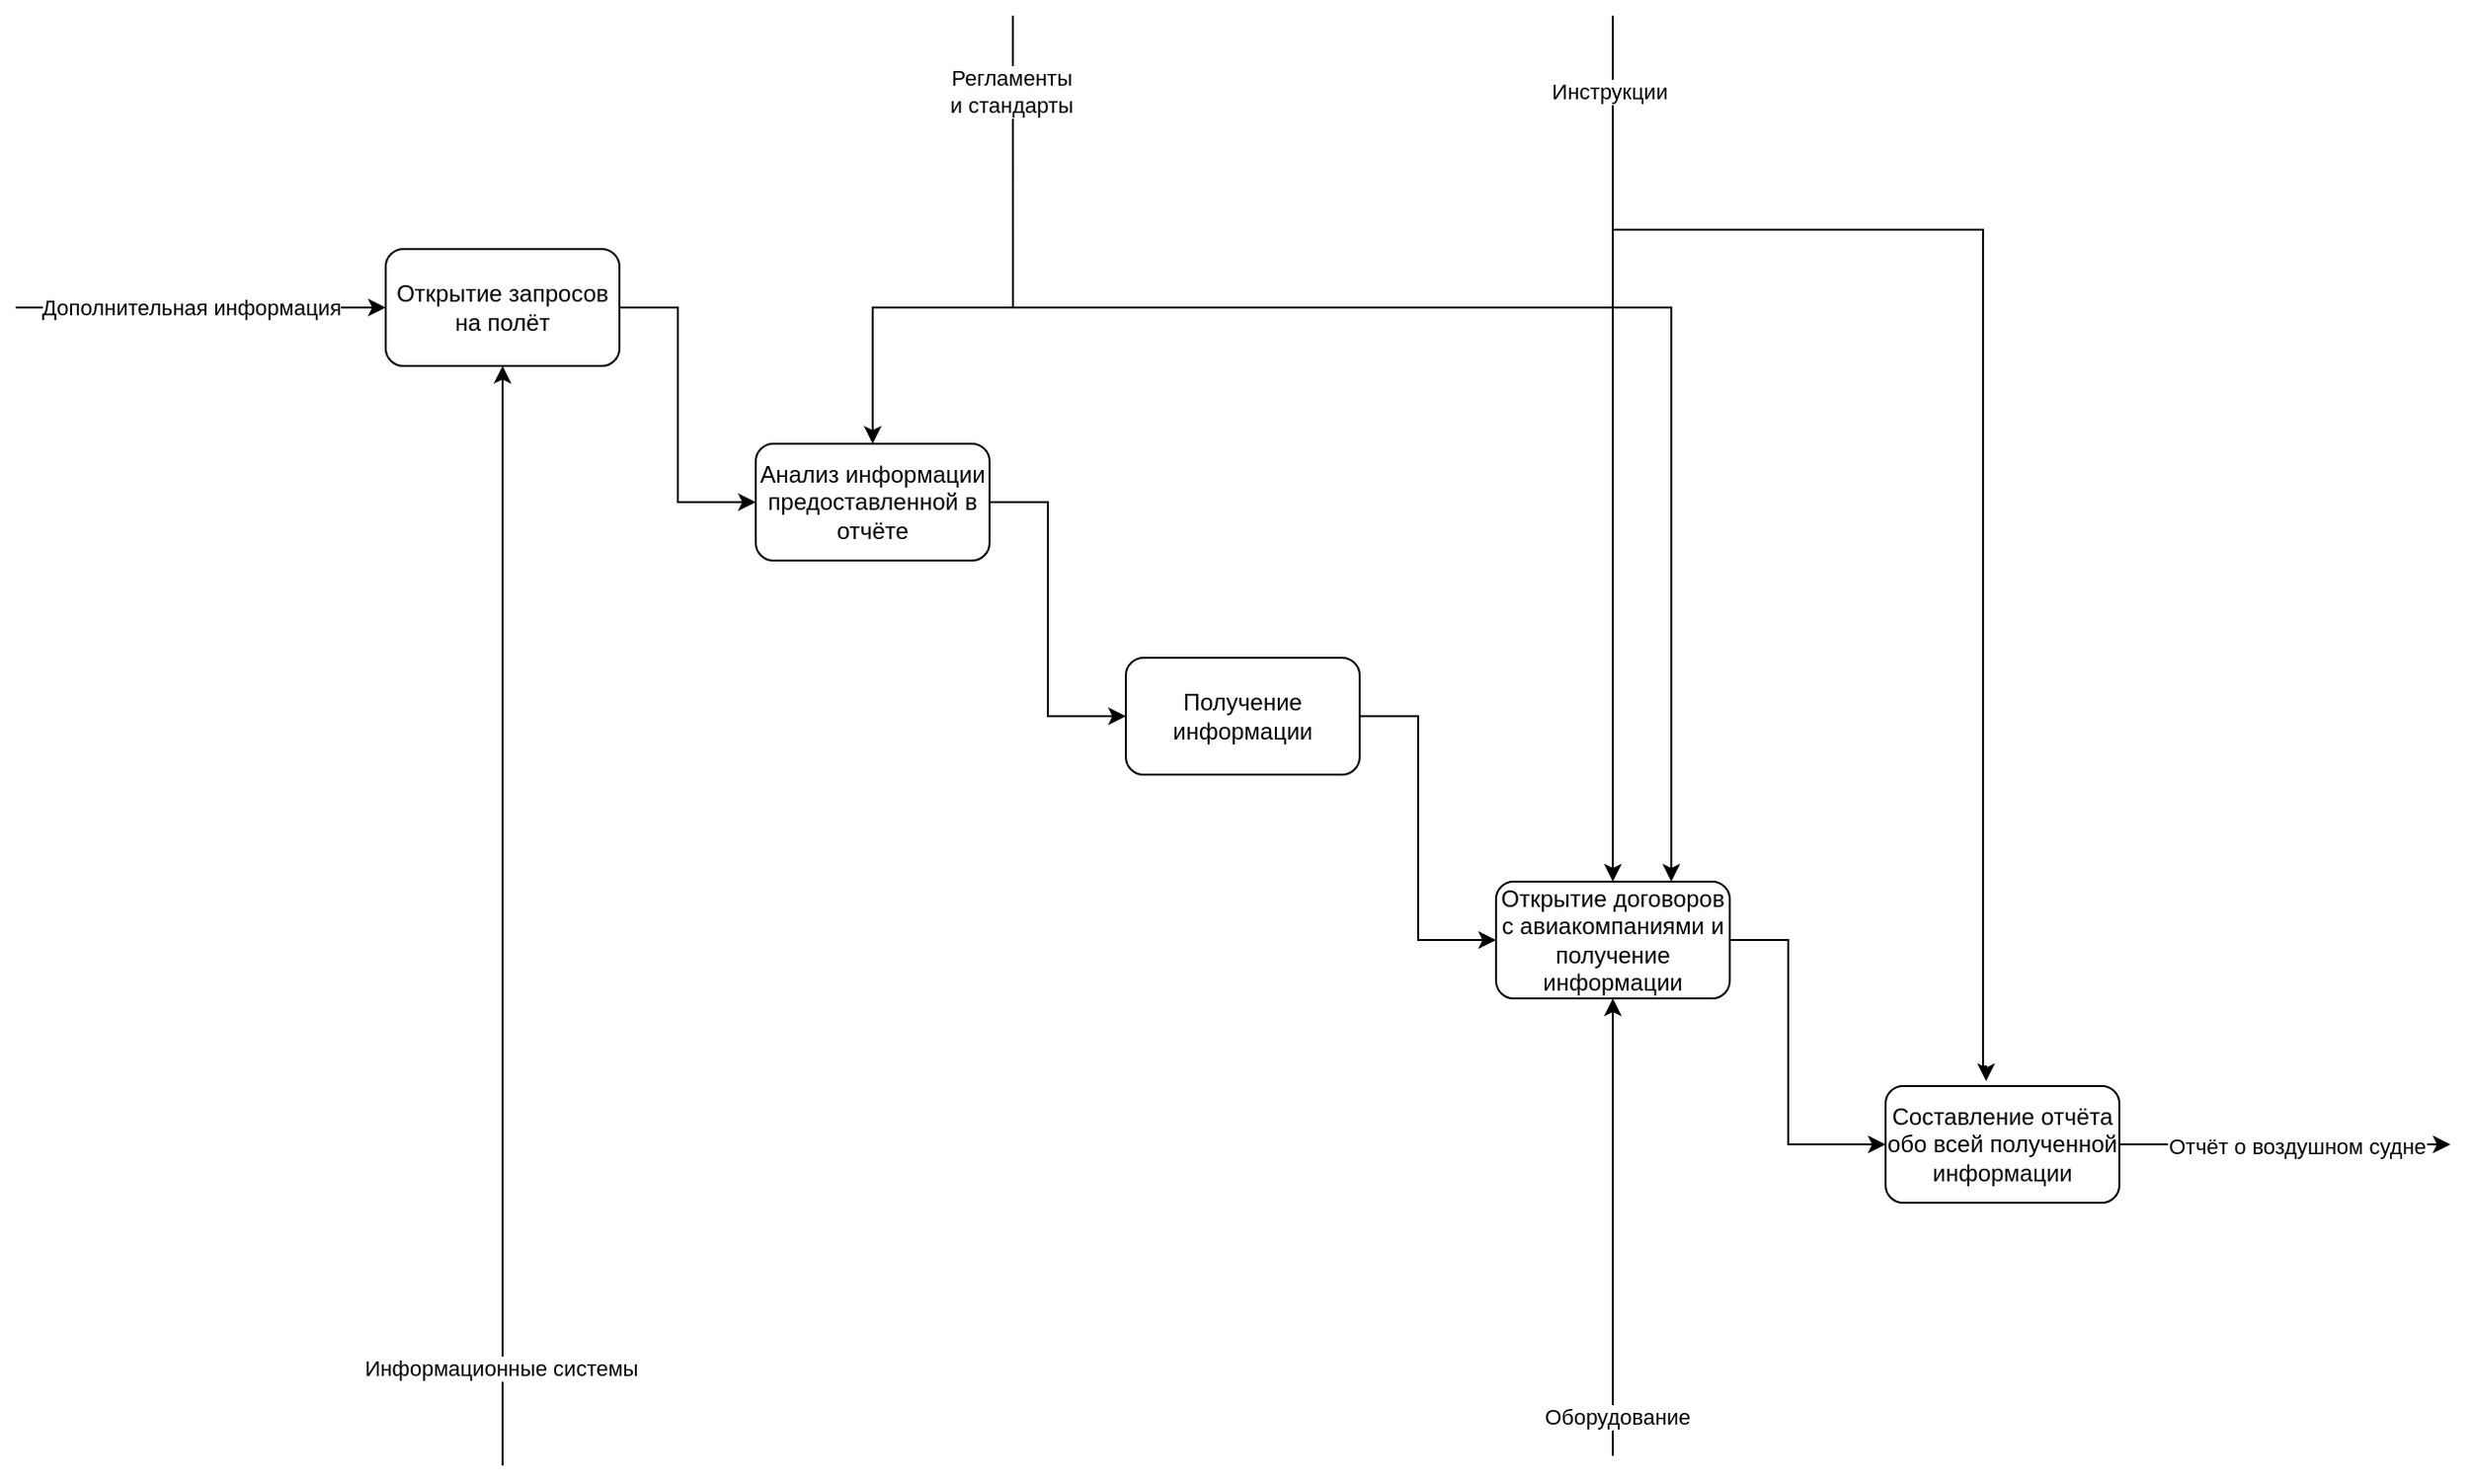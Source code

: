 <mxfile version="26.1.3">
  <diagram name="Страница — 1" id="bfli_E8VYjx5Wy3c4E3M">
    <mxGraphModel dx="1489" dy="819" grid="1" gridSize="10" guides="1" tooltips="1" connect="1" arrows="1" fold="1" page="1" pageScale="1" pageWidth="827" pageHeight="1169" math="0" shadow="0">
      <root>
        <mxCell id="0" />
        <mxCell id="1" parent="0" />
        <mxCell id="32de5KA1GBCsstse2NDn-1" value="" style="endArrow=classic;html=1;rounded=0;" edge="1" parent="1" target="32de5KA1GBCsstse2NDn-2">
          <mxGeometry width="50" height="50" relative="1" as="geometry">
            <mxPoint x="40" y="260" as="sourcePoint" />
            <mxPoint x="220" y="260" as="targetPoint" />
          </mxGeometry>
        </mxCell>
        <mxCell id="32de5KA1GBCsstse2NDn-3" value="Дополнительная информация" style="edgeLabel;html=1;align=center;verticalAlign=middle;resizable=0;points=[];" vertex="1" connectable="0" parent="32de5KA1GBCsstse2NDn-1">
          <mxGeometry x="-0.317" y="2" relative="1" as="geometry">
            <mxPoint x="25" y="2" as="offset" />
          </mxGeometry>
        </mxCell>
        <mxCell id="32de5KA1GBCsstse2NDn-5" value="" style="edgeStyle=orthogonalEdgeStyle;rounded=0;orthogonalLoop=1;jettySize=auto;html=1;exitX=1;exitY=0.5;exitDx=0;exitDy=0;" edge="1" parent="1" source="32de5KA1GBCsstse2NDn-2" target="32de5KA1GBCsstse2NDn-4">
          <mxGeometry relative="1" as="geometry">
            <Array as="points">
              <mxPoint x="380" y="260" />
              <mxPoint x="380" y="360" />
            </Array>
          </mxGeometry>
        </mxCell>
        <mxCell id="32de5KA1GBCsstse2NDn-2" value="Открытие запросов на полёт" style="rounded=1;whiteSpace=wrap;html=1;" vertex="1" parent="1">
          <mxGeometry x="230" y="230" width="120" height="60" as="geometry" />
        </mxCell>
        <mxCell id="32de5KA1GBCsstse2NDn-7" value="" style="edgeStyle=orthogonalEdgeStyle;rounded=0;orthogonalLoop=1;jettySize=auto;html=1;exitX=1;exitY=0.5;exitDx=0;exitDy=0;" edge="1" parent="1" source="32de5KA1GBCsstse2NDn-4" target="32de5KA1GBCsstse2NDn-6">
          <mxGeometry relative="1" as="geometry">
            <Array as="points">
              <mxPoint x="570" y="360" />
              <mxPoint x="570" y="470" />
            </Array>
          </mxGeometry>
        </mxCell>
        <mxCell id="32de5KA1GBCsstse2NDn-4" value="Анализ информации предоставленной в отчёте" style="whiteSpace=wrap;html=1;rounded=1;" vertex="1" parent="1">
          <mxGeometry x="420" y="330" width="120" height="60" as="geometry" />
        </mxCell>
        <mxCell id="32de5KA1GBCsstse2NDn-9" value="" style="edgeStyle=orthogonalEdgeStyle;rounded=0;orthogonalLoop=1;jettySize=auto;html=1;exitX=1;exitY=0.5;exitDx=0;exitDy=0;entryX=0;entryY=0.5;entryDx=0;entryDy=0;" edge="1" parent="1" source="32de5KA1GBCsstse2NDn-6" target="32de5KA1GBCsstse2NDn-8">
          <mxGeometry relative="1" as="geometry">
            <Array as="points">
              <mxPoint x="760" y="470" />
              <mxPoint x="760" y="585" />
            </Array>
          </mxGeometry>
        </mxCell>
        <mxCell id="32de5KA1GBCsstse2NDn-6" value="Получение информации" style="whiteSpace=wrap;html=1;rounded=1;" vertex="1" parent="1">
          <mxGeometry x="610" y="440" width="120" height="60" as="geometry" />
        </mxCell>
        <mxCell id="32de5KA1GBCsstse2NDn-13" value="" style="edgeStyle=orthogonalEdgeStyle;rounded=0;orthogonalLoop=1;jettySize=auto;html=1;" edge="1" parent="1" source="32de5KA1GBCsstse2NDn-8" target="32de5KA1GBCsstse2NDn-12">
          <mxGeometry relative="1" as="geometry">
            <Array as="points">
              <mxPoint x="950" y="585" />
              <mxPoint x="950" y="690" />
            </Array>
          </mxGeometry>
        </mxCell>
        <mxCell id="32de5KA1GBCsstse2NDn-8" value="Открытие договоров с авиакомпаниями и получение информации" style="whiteSpace=wrap;html=1;rounded=1;" vertex="1" parent="1">
          <mxGeometry x="800" y="555" width="120" height="60" as="geometry" />
        </mxCell>
        <mxCell id="32de5KA1GBCsstse2NDn-14" style="edgeStyle=orthogonalEdgeStyle;rounded=0;orthogonalLoop=1;jettySize=auto;html=1;" edge="1" parent="1" source="32de5KA1GBCsstse2NDn-12">
          <mxGeometry relative="1" as="geometry">
            <mxPoint x="1290" y="690" as="targetPoint" />
          </mxGeometry>
        </mxCell>
        <mxCell id="32de5KA1GBCsstse2NDn-15" value="Отчёт о воздушном судне" style="edgeLabel;html=1;align=center;verticalAlign=middle;resizable=0;points=[];" vertex="1" connectable="0" parent="32de5KA1GBCsstse2NDn-14">
          <mxGeometry x="0.306" y="2" relative="1" as="geometry">
            <mxPoint x="-20" y="2" as="offset" />
          </mxGeometry>
        </mxCell>
        <mxCell id="32de5KA1GBCsstse2NDn-12" value="Составление отчёта обо всей полученной информации" style="whiteSpace=wrap;html=1;rounded=1;" vertex="1" parent="1">
          <mxGeometry x="1000" y="660" width="120" height="60" as="geometry" />
        </mxCell>
        <mxCell id="32de5KA1GBCsstse2NDn-16" value="" style="edgeStyle=orthogonalEdgeStyle;rounded=0;orthogonalLoop=1;jettySize=auto;html=1;" edge="1" parent="1">
          <mxGeometry relative="1" as="geometry">
            <mxPoint x="551.95" y="110" as="sourcePoint" />
            <mxPoint x="480" y="330" as="targetPoint" />
            <Array as="points">
              <mxPoint x="551.95" y="260" />
              <mxPoint x="479.95" y="260" />
            </Array>
          </mxGeometry>
        </mxCell>
        <mxCell id="32de5KA1GBCsstse2NDn-17" value="Регламенты&lt;br&gt;и стандарты" style="edgeLabel;html=1;align=center;verticalAlign=middle;resizable=0;points=[];" vertex="1" connectable="0" parent="32de5KA1GBCsstse2NDn-16">
          <mxGeometry x="-0.737" y="-1" relative="1" as="geometry">
            <mxPoint as="offset" />
          </mxGeometry>
        </mxCell>
        <mxCell id="32de5KA1GBCsstse2NDn-18" value="" style="edgeStyle=orthogonalEdgeStyle;rounded=0;orthogonalLoop=1;jettySize=auto;html=1;entryX=0.75;entryY=0;entryDx=0;entryDy=0;" edge="1" parent="1" target="32de5KA1GBCsstse2NDn-8">
          <mxGeometry relative="1" as="geometry">
            <mxPoint x="551.95" y="260" as="sourcePoint" />
            <mxPoint x="890" y="480" as="targetPoint" />
            <Array as="points">
              <mxPoint x="890" y="260" />
            </Array>
          </mxGeometry>
        </mxCell>
        <mxCell id="32de5KA1GBCsstse2NDn-20" value="" style="endArrow=classic;html=1;rounded=0;entryX=0.5;entryY=0;entryDx=0;entryDy=0;" edge="1" parent="1" target="32de5KA1GBCsstse2NDn-8">
          <mxGeometry width="50" height="50" relative="1" as="geometry">
            <mxPoint x="860" y="110" as="sourcePoint" />
            <mxPoint x="940" y="510" as="targetPoint" />
          </mxGeometry>
        </mxCell>
        <mxCell id="32de5KA1GBCsstse2NDn-21" value="Инструкции" style="edgeLabel;html=1;align=center;verticalAlign=middle;resizable=0;points=[];" vertex="1" connectable="0" parent="32de5KA1GBCsstse2NDn-20">
          <mxGeometry x="-0.825" y="-2" relative="1" as="geometry">
            <mxPoint as="offset" />
          </mxGeometry>
        </mxCell>
        <mxCell id="32de5KA1GBCsstse2NDn-24" value="" style="edgeStyle=orthogonalEdgeStyle;rounded=0;orthogonalLoop=1;jettySize=auto;html=1;entryX=0.43;entryY=-0.041;entryDx=0;entryDy=0;entryPerimeter=0;" edge="1" parent="1" target="32de5KA1GBCsstse2NDn-12">
          <mxGeometry relative="1" as="geometry">
            <mxPoint x="860" y="220" as="sourcePoint" />
            <mxPoint x="1050" y="650" as="targetPoint" />
            <Array as="points">
              <mxPoint x="1050" y="220" />
              <mxPoint x="1050" y="650" />
              <mxPoint x="1052" y="650" />
            </Array>
          </mxGeometry>
        </mxCell>
        <mxCell id="32de5KA1GBCsstse2NDn-25" value="" style="endArrow=classic;html=1;rounded=0;" edge="1" parent="1">
          <mxGeometry width="50" height="50" relative="1" as="geometry">
            <mxPoint x="860" y="850" as="sourcePoint" />
            <mxPoint x="860" y="615" as="targetPoint" />
          </mxGeometry>
        </mxCell>
        <mxCell id="32de5KA1GBCsstse2NDn-26" value="Оборудование" style="edgeLabel;html=1;align=center;verticalAlign=middle;resizable=0;points=[];" vertex="1" connectable="0" parent="32de5KA1GBCsstse2NDn-25">
          <mxGeometry x="-0.825" y="-2" relative="1" as="geometry">
            <mxPoint as="offset" />
          </mxGeometry>
        </mxCell>
        <mxCell id="32de5KA1GBCsstse2NDn-27" value="" style="edgeStyle=orthogonalEdgeStyle;rounded=0;orthogonalLoop=1;jettySize=auto;html=1;" edge="1" parent="1" target="32de5KA1GBCsstse2NDn-2">
          <mxGeometry relative="1" as="geometry">
            <mxPoint x="290" y="850" as="sourcePoint" />
            <mxPoint x="811.05" y="620" as="targetPoint" />
            <Array as="points">
              <mxPoint x="290" y="855" />
            </Array>
          </mxGeometry>
        </mxCell>
        <mxCell id="32de5KA1GBCsstse2NDn-28" value="Информационные системы" style="edgeLabel;html=1;align=center;verticalAlign=middle;resizable=0;points=[];" vertex="1" connectable="0" parent="32de5KA1GBCsstse2NDn-27">
          <mxGeometry x="-0.806" y="1" relative="1" as="geometry">
            <mxPoint as="offset" />
          </mxGeometry>
        </mxCell>
      </root>
    </mxGraphModel>
  </diagram>
</mxfile>
